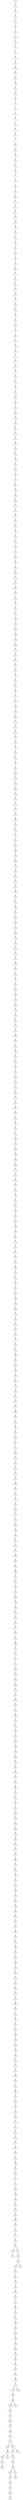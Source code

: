digraph G {
    10 -> 2;
    2 -> 11;
    11 -> 19;
    19 -> 7;
    7 -> 30;
    30 -> 38;
    38 -> 9;
    9 -> 23;
    23 -> 31;
    31 -> 12;
    12 -> 39;
    39 -> 85;
    85 -> 156;
    156 -> 92;
    92 -> 53;
    53 -> 118;
    118 -> 121;
    121 -> 52;
    52 -> 41;
    41 -> 4;
    4 -> 6;
    6 -> 8;
    8 -> 1;
    1 -> 16;
    16 -> 17;
    17 -> 15;
    15 -> 3;
    3 -> 14;
    14 -> 18;
    18 -> 36;
    36 -> 59;
    59 -> 13;
    13 -> 34;
    34 -> 5;
    5 -> 27;
    27 -> 29;
    29 -> 33;
    33 -> 28;
    28 -> 20;
    20 -> 21;
    21 -> 24;
    24 -> 25;
    25 -> 32;
    32 -> 65;
    65 -> 22;
    22 -> 26;
    26 -> 51;
    51 -> 63;
    63 -> 61;
    61 -> 95;
    95 -> 75;
    75 -> 49;
    49 -> 47;
    47 -> 54;
    54 -> 56;
    56 -> 55;
    55 -> 40;
    40 -> 37;
    37 -> 62;
    62 -> 43;
    43 -> 44;
    44 -> 45;
    45 -> 58;
    58 -> 76;
    76 -> 69;
    69 -> 71;
    71 -> 64;
    64 -> 80;
    80 -> 77;
    77 -> 67;
    67 -> 46;
    46 -> 57;
    57 -> 48;
    48 -> 70;
    70 -> 74;
    74 -> 79;
    79 -> 86;
    86 -> 60;
    60 -> 100;
    100 -> 93;
    93 -> 105;
    105 -> 107;
    107 -> 98;
    98 -> 90;
    90 -> 116;
    116 -> 122;
    122 -> 117;
    117 -> 125;
    125 -> 152;
    152 -> 142;
    142 -> 112;
    112 -> 88;
    88 -> 72;
    72 -> 35;
    35 -> 50;
    50 -> 104;
    104 -> 108;
    108 -> 113;
    113 -> 102;
    102 -> 97;
    97 -> 84;
    84 -> 81;
    81 -> 101;
    101 -> 106;
    106 -> 73;
    73 -> 110;
    110 -> 114;
    114 -> 82;
    82 -> 94;
    94 -> 96;
    96 -> 123;
    123 -> 133;
    133 -> 127;
    127 -> 109;
    109 -> 115;
    115 -> 120;
    120 -> 91;
    91 -> 66;
    66 -> 78;
    78 -> 119;
    119 -> 130;
    130 -> 192;
    192 -> 188;
    188 -> 124;
    124 -> 126;
    126 -> 129;
    129 -> 151;
    151 -> 155;
    155 -> 83;
    83 -> 89;
    89 -> 42;
    42 -> 99;
    99 -> 103;
    103 -> 68;
    68 -> 87;
    87 -> 111;
    111 -> 132;
    132 -> 137;
    137 -> 135;
    135 -> 134;
    134 -> 157;
    157 -> 154;
    154 -> 145;
    145 -> 146;
    146 -> 147;
    147 -> 148;
    148 -> 160;
    160 -> 161;
    161 -> 165;
    165 -> 166;
    166 -> 170;
    170 -> 172;
    172 -> 197;
    197 -> 203;
    203 -> 174;
    174 -> 175;
    175 -> 171;
    171 -> 209;
    209 -> 180;
    180 -> 186;
    186 -> 210;
    210 -> 211;
    211 -> 182;
    182 -> 150;
    150 -> 208;
    208 -> 194;
    194 -> 164;
    164 -> 163;
    163 -> 191;
    191 -> 200;
    200 -> 183;
    183 -> 205;
    205 -> 230;
    230 -> 140;
    140 -> 131;
    131 -> 136;
    136 -> 139;
    139 -> 138;
    138 -> 128;
    128 -> 143;
    143 -> 144;
    144 -> 149;
    149 -> 153;
    153 -> 178;
    178 -> 184;
    184 -> 169;
    169 -> 179;
    179 -> 206;
    206 -> 195;
    195 -> 217;
    217 -> 168;
    168 -> 173;
    173 -> 196;
    196 -> 189;
    189 -> 162;
    162 -> 141;
    141 -> 176;
    176 -> 181;
    181 -> 190;
    190 -> 159;
    159 -> 158;
    158 -> 167;
    167 -> 207;
    207 -> 219;
    219 -> 193;
    193 -> 213;
    213 -> 204;
    204 -> 201;
    201 -> 215;
    215 -> 220;
    220 -> 227;
    227 -> 198;
    198 -> 214;
    214 -> 238;
    238 -> 263;
    263 -> 212;
    212 -> 185;
    185 -> 187;
    187 -> 199;
    199 -> 216;
    216 -> 240;
    240 -> 276;
    276 -> 293;
    293 -> 258;
    258 -> 260;
    260 -> 229;
    229 -> 177;
    177 -> 202;
    202 -> 218;
    218 -> 223;
    223 -> 225;
    225 -> 226;
    226 -> 251;
    251 -> 237;
    237 -> 256;
    256 -> 254;
    254 -> 224;
    224 -> 264;
    264 -> 284;
    284 -> 287;
    287 -> 270;
    270 -> 233;
    233 -> 231;
    231 -> 221;
    221 -> 222;
    222 -> 236;
    236 -> 241;
    241 -> 234;
    234 -> 232;
    232 -> 242;
    242 -> 248;
    248 -> 249;
    249 -> 253;
    253 -> 239;
    239 -> 228;
    228 -> 244;
    244 -> 252;
    252 -> 259;
    259 -> 265;
    265 -> 272;
    272 -> 257;
    257 -> 283;
    283 -> 288;
    288 -> 294;
    294 -> 313;
    313 -> 350;
    350 -> 303;
    303 -> 247;
    247 -> 245;
    245 -> 243;
    243 -> 235;
    235 -> 292;
    292 -> 277;
    277 -> 266;
    266 -> 280;
    280 -> 281;
    281 -> 304;
    304 -> 250;
    250 -> 261;
    261 -> 267;
    267 -> 255;
    255 -> 291;
    291 -> 310;
    310 -> 282;
    282 -> 319;
    319 -> 333;
    333 -> 297;
    297 -> 246;
    246 -> 262;
    262 -> 268;
    268 -> 274;
    274 -> 296;
    296 -> 295;
    295 -> 273;
    273 -> 271;
    271 -> 279;
    279 -> 286;
    286 -> 290;
    290 -> 301;
    301 -> 308;
    308 -> 318;
    318 -> 320;
    320 -> 299;
    299 -> 298;
    298 -> 306;
    306 -> 305;
    305 -> 311;
    311 -> 289;
    289 -> 309;
    309 -> 285;
    285 -> 275;
    275 -> 269;
    269 -> 278;
    278 -> 300;
    300 -> 316;
    316 -> 312;
    312 -> 307;
    307 -> 326;
    326 -> 338;
    338 -> 330;
    330 -> 315;
    315 -> 332;
    332 -> 317;
    317 -> 323;
    323 -> 327;
    327 -> 334;
    334 -> 335;
    335 -> 322;
    322 -> 341;
    341 -> 329;
    329 -> 340;
    340 -> 314;
    314 -> 328;
    328 -> 339;
    339 -> 351;
    351 -> 358;
    358 -> 359;
    359 -> 382;
    382 -> 395;
    395 -> 344;
    344 -> 325;
    325 -> 366;
    366 -> 353;
    353 -> 336;
    336 -> 331;
    331 -> 337;
    337 -> 381;
    381 -> 370;
    370 -> 348;
    348 -> 342;
    342 -> 321;
    321 -> 324;
    324 -> 373;
    373 -> 393;
    393 -> 379;
    379 -> 302;
    302 -> 386;
    386 -> 362;
    362 -> 352;
    352 -> 357;
    357 -> 364;
    364 -> 377;
    377 -> 380;
    380 -> 390;
    390 -> 378;
    378 -> 475;
    475 -> 444;
    444 -> 402;
    402 -> 394;
    394 -> 383;
    383 -> 356;
    356 -> 368;
    368 -> 345;
    345 -> 365;
    365 -> 346;
    346 -> 355;
    355 -> 354;
    354 -> 363;
    363 -> 375;
    375 -> 397;
    397 -> 409;
    409 -> 439;
    439 -> 427;
    427 -> 423;
    423 -> 361;
    361 -> 369;
    369 -> 376;
    376 -> 399;
    399 -> 360;
    360 -> 367;
    367 -> 349;
    349 -> 343;
    343 -> 347;
    347 -> 374;
    374 -> 396;
    396 -> 389;
    389 -> 384;
    384 -> 392;
    392 -> 385;
    385 -> 416;
    416 -> 425;
    425 -> 413;
    413 -> 408;
    408 -> 410;
    410 -> 412;
    412 -> 406;
    406 -> 440;
    440 -> 419;
    419 -> 430;
    430 -> 414;
    414 -> 431;
    431 -> 417;
    417 -> 407;
    407 -> 372;
    372 -> 387;
    387 -> 371;
    371 -> 401;
    401 -> 404;
    404 -> 411;
    411 -> 429;
    429 -> 437;
    437 -> 466;
    466 -> 415;
    415 -> 421;
    421 -> 445;
    445 -> 446;
    446 -> 435;
    435 -> 449;
    449 -> 441;
    441 -> 443;
    443 -> 388;
    388 -> 391;
    391 -> 448;
    448 -> 477;
    477 -> 491;
    491 -> 469;
    469 -> 453;
    453 -> 481;
    469 -> 492;
    492 -> 451;
    451 -> 458;
    458 -> 463;
    463 -> 467;
    467 -> 447;
    447 -> 422;
    422 -> 434;
    434 -> 420;
    420 -> 454;
    454 -> 442;
    442 -> 461;
    461 -> 428;
    428 -> 405;
    405 -> 403;
    403 -> 426;
    426 -> 400;
    400 -> 418;
    418 -> 438;
    438 -> 450;
    450 -> 457;
    457 -> 452;
    452 -> 485;
    485 -> 468;
    468 -> 473;
    473 -> 459;
    459 -> 474;
    474 -> 479;
    479 -> 433;
    433 -> 480;
    480 -> 494;
    494 -> 498;
    498 -> 462;
    462 -> 486;
    486 -> 478;
    478 -> 488;
    488 -> 460;
    460 -> 424;
    424 -> 398;
    398 -> 455;
    455 -> 432;
    432 -> 472;
    472 -> 483;
    455 -> 465;
    424 -> 456;
    456 -> 470;
    470 -> 436;
    436 -> 464;
    464 -> 476;
    476 -> 484;
    484 -> 482;
    482 -> 487;
    487 -> 489;
    489 -> 496;
    496 -> 490;
    476 -> 497;
    497 -> 495;
    456 -> 493;
    480 -> 499;
    474 -> 500;
    458 -> 471;
}
